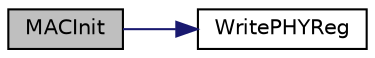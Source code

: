 digraph "MACInit"
{
  edge [fontname="Helvetica",fontsize="10",labelfontname="Helvetica",labelfontsize="10"];
  node [fontname="Helvetica",fontsize="10",shape=record];
  rankdir="LR";
  Node1 [label="MACInit",height=0.2,width=0.4,color="black", fillcolor="grey75", style="filled", fontcolor="black"];
  Node1 -> Node2 [color="midnightblue",fontsize="10",style="solid",fontname="Helvetica"];
  Node2 [label="WritePHYReg",height=0.2,width=0.4,color="black", fillcolor="white", style="filled",URL="$_e_n_c_x24_j600_8c.html#a04609c1fdb5007eaa44b3b6d7da48c15"];
}
